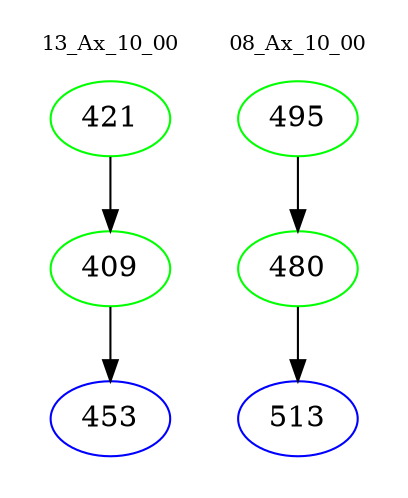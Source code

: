 digraph{
subgraph cluster_0 {
color = white
label = "13_Ax_10_00";
fontsize=10;
T0_421 [label="421", color="green"]
T0_421 -> T0_409 [color="black"]
T0_409 [label="409", color="green"]
T0_409 -> T0_453 [color="black"]
T0_453 [label="453", color="blue"]
}
subgraph cluster_1 {
color = white
label = "08_Ax_10_00";
fontsize=10;
T1_495 [label="495", color="green"]
T1_495 -> T1_480 [color="black"]
T1_480 [label="480", color="green"]
T1_480 -> T1_513 [color="black"]
T1_513 [label="513", color="blue"]
}
}
